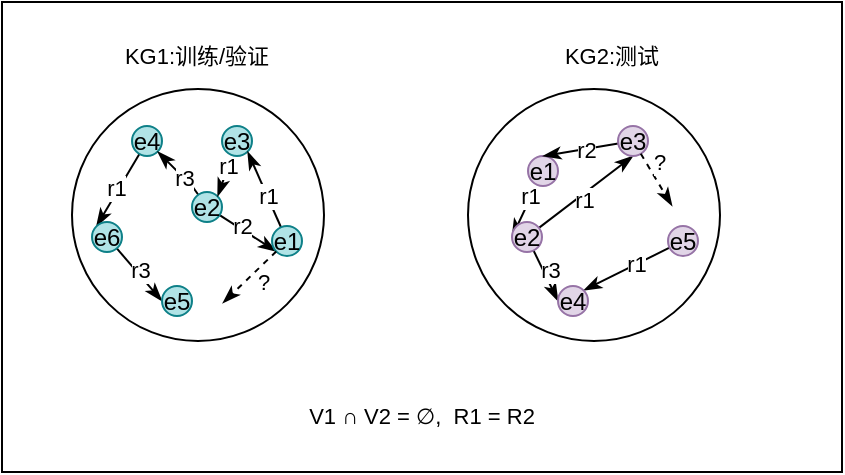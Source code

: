 <mxfile version="24.3.1" type="github">
  <diagram name="第 1 页" id="-a66x4DW_8GE0ymGD_y3">
    <mxGraphModel dx="548" dy="339" grid="1" gridSize="10" guides="1" tooltips="1" connect="1" arrows="1" fold="1" page="1" pageScale="1" pageWidth="827" pageHeight="1169" math="1" shadow="0">
      <root>
        <mxCell id="0" />
        <mxCell id="1" parent="0" />
        <mxCell id="AMZI5u6w3QiK8Pcyu-91-1" value="" style="rounded=0;whiteSpace=wrap;html=1;" vertex="1" parent="1">
          <mxGeometry x="55" y="28" width="420" height="235" as="geometry" />
        </mxCell>
        <mxCell id="x2DOC-t6BeI-Trf0BPPU-1" value="" style="ellipse;whiteSpace=wrap;html=1;aspect=fixed;" parent="1" vertex="1">
          <mxGeometry x="90" y="71.5" width="126" height="126" as="geometry" />
        </mxCell>
        <mxCell id="x2DOC-t6BeI-Trf0BPPU-14" style="edgeStyle=none;rounded=0;orthogonalLoop=1;jettySize=auto;html=1;entryX=0;entryY=0;entryDx=0;entryDy=0;strokeColor=default;align=center;verticalAlign=middle;fontFamily=Helvetica;fontSize=11;fontColor=default;labelBackgroundColor=default;endArrow=classicThin;endFill=1;curved=1;" parent="1" source="x2DOC-t6BeI-Trf0BPPU-2" target="x2DOC-t6BeI-Trf0BPPU-6" edge="1">
          <mxGeometry relative="1" as="geometry" />
        </mxCell>
        <mxCell id="x2DOC-t6BeI-Trf0BPPU-28" value="r1" style="edgeLabel;html=1;align=center;verticalAlign=middle;resizable=0;points=[];fontFamily=Helvetica;fontSize=11;fontColor=default;labelBackgroundColor=default;" parent="x2DOC-t6BeI-Trf0BPPU-14" vertex="1" connectable="0">
          <mxGeometry x="-0.037" y="-2" relative="1" as="geometry">
            <mxPoint as="offset" />
          </mxGeometry>
        </mxCell>
        <mxCell id="x2DOC-t6BeI-Trf0BPPU-2" value="e4" style="ellipse;whiteSpace=wrap;html=1;aspect=fixed;fillColor=#b0e3e6;strokeColor=#0e8088;" parent="1" vertex="1">
          <mxGeometry x="120" y="90" width="15" height="15" as="geometry" />
        </mxCell>
        <mxCell id="x2DOC-t6BeI-Trf0BPPU-13" style="edgeStyle=none;rounded=0;orthogonalLoop=1;jettySize=auto;html=1;entryX=1;entryY=1;entryDx=0;entryDy=0;strokeColor=default;align=center;verticalAlign=middle;fontFamily=Helvetica;fontSize=11;fontColor=default;labelBackgroundColor=default;endArrow=classicThin;endFill=1;" parent="1" source="x2DOC-t6BeI-Trf0BPPU-3" target="x2DOC-t6BeI-Trf0BPPU-2" edge="1">
          <mxGeometry relative="1" as="geometry">
            <Array as="points">
              <mxPoint x="150" y="120" />
            </Array>
          </mxGeometry>
        </mxCell>
        <mxCell id="x2DOC-t6BeI-Trf0BPPU-27" value="r3" style="edgeLabel;html=1;align=center;verticalAlign=middle;resizable=0;points=[];fontFamily=Helvetica;fontSize=11;fontColor=default;labelBackgroundColor=default;" parent="x2DOC-t6BeI-Trf0BPPU-13" vertex="1" connectable="0">
          <mxGeometry x="-0.244" relative="1" as="geometry">
            <mxPoint as="offset" />
          </mxGeometry>
        </mxCell>
        <mxCell id="x2DOC-t6BeI-Trf0BPPU-32" style="edgeStyle=none;rounded=0;orthogonalLoop=1;jettySize=auto;html=1;entryX=0;entryY=1;entryDx=0;entryDy=0;strokeColor=default;align=center;verticalAlign=middle;fontFamily=Helvetica;fontSize=11;fontColor=default;labelBackgroundColor=default;endArrow=classicThin;endFill=1;" parent="1" source="x2DOC-t6BeI-Trf0BPPU-3" target="x2DOC-t6BeI-Trf0BPPU-5" edge="1">
          <mxGeometry relative="1" as="geometry" />
        </mxCell>
        <mxCell id="x2DOC-t6BeI-Trf0BPPU-33" value="r2" style="edgeLabel;html=1;align=center;verticalAlign=middle;resizable=0;points=[];fontFamily=Helvetica;fontSize=11;fontColor=default;labelBackgroundColor=default;" parent="x2DOC-t6BeI-Trf0BPPU-32" vertex="1" connectable="0">
          <mxGeometry x="-0.284" y="1" relative="1" as="geometry">
            <mxPoint as="offset" />
          </mxGeometry>
        </mxCell>
        <mxCell id="x2DOC-t6BeI-Trf0BPPU-3" value="e2" style="ellipse;whiteSpace=wrap;html=1;aspect=fixed;fillColor=#b0e3e6;strokeColor=#0e8088;" parent="1" vertex="1">
          <mxGeometry x="150" y="123" width="15" height="15" as="geometry" />
        </mxCell>
        <mxCell id="x2DOC-t6BeI-Trf0BPPU-8" style="rounded=0;orthogonalLoop=1;jettySize=auto;html=1;entryX=1;entryY=0;entryDx=0;entryDy=0;endArrow=classicThin;endFill=1;" parent="1" source="x2DOC-t6BeI-Trf0BPPU-4" target="x2DOC-t6BeI-Trf0BPPU-3" edge="1">
          <mxGeometry relative="1" as="geometry" />
        </mxCell>
        <mxCell id="x2DOC-t6BeI-Trf0BPPU-23" value="r1" style="edgeLabel;html=1;align=center;verticalAlign=middle;resizable=0;points=[];fontFamily=Helvetica;fontSize=11;fontColor=default;labelBackgroundColor=default;" parent="x2DOC-t6BeI-Trf0BPPU-8" vertex="1" connectable="0">
          <mxGeometry x="-0.485" relative="1" as="geometry">
            <mxPoint as="offset" />
          </mxGeometry>
        </mxCell>
        <mxCell id="x2DOC-t6BeI-Trf0BPPU-4" value="e3" style="ellipse;whiteSpace=wrap;html=1;aspect=fixed;fillColor=#b0e3e6;strokeColor=#0e8088;" parent="1" vertex="1">
          <mxGeometry x="165" y="90" width="15" height="15" as="geometry" />
        </mxCell>
        <mxCell id="x2DOC-t6BeI-Trf0BPPU-16" style="edgeStyle=none;rounded=0;orthogonalLoop=1;jettySize=auto;html=1;entryX=1;entryY=1;entryDx=0;entryDy=0;strokeColor=default;align=center;verticalAlign=middle;fontFamily=Helvetica;fontSize=11;fontColor=default;labelBackgroundColor=default;endArrow=classicThin;endFill=1;" parent="1" source="x2DOC-t6BeI-Trf0BPPU-5" target="x2DOC-t6BeI-Trf0BPPU-4" edge="1">
          <mxGeometry relative="1" as="geometry" />
        </mxCell>
        <mxCell id="x2DOC-t6BeI-Trf0BPPU-22" value="r1" style="edgeLabel;html=1;align=center;verticalAlign=middle;resizable=0;points=[];fontFamily=Helvetica;fontSize=11;fontColor=default;labelBackgroundColor=default;" parent="x2DOC-t6BeI-Trf0BPPU-16" vertex="1" connectable="0">
          <mxGeometry x="-0.155" relative="1" as="geometry">
            <mxPoint as="offset" />
          </mxGeometry>
        </mxCell>
        <mxCell id="x2DOC-t6BeI-Trf0BPPU-5" value="e1" style="ellipse;whiteSpace=wrap;html=1;aspect=fixed;fillColor=#b0e3e6;strokeColor=#0e8088;" parent="1" vertex="1">
          <mxGeometry x="190" y="140" width="15" height="15" as="geometry" />
        </mxCell>
        <mxCell id="x2DOC-t6BeI-Trf0BPPU-18" style="edgeStyle=none;rounded=0;orthogonalLoop=1;jettySize=auto;html=1;entryX=0;entryY=0.5;entryDx=0;entryDy=0;strokeColor=default;align=center;verticalAlign=middle;fontFamily=Helvetica;fontSize=11;fontColor=default;labelBackgroundColor=default;endArrow=classicThin;endFill=1;" parent="1" source="x2DOC-t6BeI-Trf0BPPU-6" target="x2DOC-t6BeI-Trf0BPPU-7" edge="1">
          <mxGeometry relative="1" as="geometry" />
        </mxCell>
        <mxCell id="x2DOC-t6BeI-Trf0BPPU-29" value="r3" style="edgeLabel;html=1;align=center;verticalAlign=middle;resizable=0;points=[];fontFamily=Helvetica;fontSize=11;fontColor=default;labelBackgroundColor=default;" parent="x2DOC-t6BeI-Trf0BPPU-18" vertex="1" connectable="0">
          <mxGeometry x="-0.131" y="2" relative="1" as="geometry">
            <mxPoint as="offset" />
          </mxGeometry>
        </mxCell>
        <mxCell id="x2DOC-t6BeI-Trf0BPPU-6" value="e6" style="ellipse;whiteSpace=wrap;html=1;aspect=fixed;fillColor=#b0e3e6;strokeColor=#0e8088;" parent="1" vertex="1">
          <mxGeometry x="100" y="138" width="15" height="15" as="geometry" />
        </mxCell>
        <mxCell id="x2DOC-t6BeI-Trf0BPPU-7" value="e5" style="ellipse;whiteSpace=wrap;html=1;aspect=fixed;fillColor=#b0e3e6;strokeColor=#0e8088;" parent="1" vertex="1">
          <mxGeometry x="135" y="170" width="15" height="15" as="geometry" />
        </mxCell>
        <mxCell id="x2DOC-t6BeI-Trf0BPPU-20" style="edgeStyle=none;rounded=0;orthogonalLoop=1;jettySize=auto;html=1;entryX=0.598;entryY=0.85;entryDx=0;entryDy=0;entryPerimeter=0;strokeColor=default;align=center;verticalAlign=middle;fontFamily=Helvetica;fontSize=11;fontColor=default;labelBackgroundColor=default;endArrow=classicThin;endFill=1;dashed=1;curved=1;" parent="1" source="x2DOC-t6BeI-Trf0BPPU-5" target="x2DOC-t6BeI-Trf0BPPU-1" edge="1">
          <mxGeometry relative="1" as="geometry" />
        </mxCell>
        <mxCell id="x2DOC-t6BeI-Trf0BPPU-34" value="" style="ellipse;whiteSpace=wrap;html=1;aspect=fixed;" parent="1" vertex="1">
          <mxGeometry x="288" y="71.5" width="126" height="126" as="geometry" />
        </mxCell>
        <mxCell id="x2DOC-t6BeI-Trf0BPPU-60" style="edgeStyle=none;rounded=0;orthogonalLoop=1;jettySize=auto;html=1;entryX=0;entryY=0.5;entryDx=0;entryDy=0;strokeColor=default;align=center;verticalAlign=middle;fontFamily=Helvetica;fontSize=11;fontColor=default;labelBackgroundColor=default;endArrow=classicThin;endFill=1;" parent="1" source="x2DOC-t6BeI-Trf0BPPU-37" target="x2DOC-t6BeI-Trf0BPPU-42" edge="1">
          <mxGeometry relative="1" as="geometry" />
        </mxCell>
        <mxCell id="x2DOC-t6BeI-Trf0BPPU-69" value="r1" style="edgeLabel;html=1;align=center;verticalAlign=middle;resizable=0;points=[];fontFamily=Helvetica;fontSize=11;fontColor=default;labelBackgroundColor=default;" parent="x2DOC-t6BeI-Trf0BPPU-60" vertex="1" connectable="0">
          <mxGeometry x="-0.543" y="-1" relative="1" as="geometry">
            <mxPoint as="offset" />
          </mxGeometry>
        </mxCell>
        <mxCell id="x2DOC-t6BeI-Trf0BPPU-37" value="e1" style="ellipse;whiteSpace=wrap;html=1;aspect=fixed;fillColor=#e1d5e7;strokeColor=#9673a6;" parent="1" vertex="1">
          <mxGeometry x="318" y="105" width="15" height="15" as="geometry" />
        </mxCell>
        <mxCell id="x2DOC-t6BeI-Trf0BPPU-61" style="edgeStyle=none;rounded=0;orthogonalLoop=1;jettySize=auto;html=1;entryX=0;entryY=0.5;entryDx=0;entryDy=0;strokeColor=default;align=center;verticalAlign=middle;fontFamily=Helvetica;fontSize=11;fontColor=default;labelBackgroundColor=default;endArrow=classicThin;endFill=1;" parent="1" source="x2DOC-t6BeI-Trf0BPPU-42" target="x2DOC-t6BeI-Trf0BPPU-52" edge="1">
          <mxGeometry relative="1" as="geometry" />
        </mxCell>
        <mxCell id="x2DOC-t6BeI-Trf0BPPU-68" value="r3" style="edgeLabel;html=1;align=center;verticalAlign=middle;resizable=0;points=[];fontFamily=Helvetica;fontSize=11;fontColor=default;labelBackgroundColor=default;" parent="x2DOC-t6BeI-Trf0BPPU-61" vertex="1" connectable="0">
          <mxGeometry x="-0.104" y="3" relative="1" as="geometry">
            <mxPoint as="offset" />
          </mxGeometry>
        </mxCell>
        <mxCell id="x2DOC-t6BeI-Trf0BPPU-64" style="edgeStyle=none;rounded=0;orthogonalLoop=1;jettySize=auto;html=1;entryX=0.5;entryY=1;entryDx=0;entryDy=0;strokeColor=default;align=center;verticalAlign=middle;fontFamily=Helvetica;fontSize=11;fontColor=default;labelBackgroundColor=default;endArrow=classicThin;endFill=1;" parent="1" source="x2DOC-t6BeI-Trf0BPPU-42" target="x2DOC-t6BeI-Trf0BPPU-45" edge="1">
          <mxGeometry relative="1" as="geometry" />
        </mxCell>
        <mxCell id="x2DOC-t6BeI-Trf0BPPU-71" value="r1" style="edgeLabel;html=1;align=center;verticalAlign=middle;resizable=0;points=[];fontFamily=Helvetica;fontSize=11;fontColor=default;labelBackgroundColor=default;" parent="x2DOC-t6BeI-Trf0BPPU-64" vertex="1" connectable="0">
          <mxGeometry x="-0.118" y="-2" relative="1" as="geometry">
            <mxPoint as="offset" />
          </mxGeometry>
        </mxCell>
        <mxCell id="x2DOC-t6BeI-Trf0BPPU-42" value="e2" style="ellipse;whiteSpace=wrap;html=1;aspect=fixed;fillColor=#e1d5e7;strokeColor=#9673a6;" parent="1" vertex="1">
          <mxGeometry x="310" y="138" width="15" height="15" as="geometry" />
        </mxCell>
        <mxCell id="x2DOC-t6BeI-Trf0BPPU-56" style="edgeStyle=none;rounded=0;orthogonalLoop=1;jettySize=auto;html=1;entryX=0.5;entryY=0;entryDx=0;entryDy=0;strokeColor=default;align=center;verticalAlign=middle;fontFamily=Helvetica;fontSize=11;fontColor=default;labelBackgroundColor=default;endArrow=classicThin;endFill=1;" parent="1" source="x2DOC-t6BeI-Trf0BPPU-45" target="x2DOC-t6BeI-Trf0BPPU-37" edge="1">
          <mxGeometry relative="1" as="geometry" />
        </mxCell>
        <mxCell id="x2DOC-t6BeI-Trf0BPPU-70" value="r2" style="edgeLabel;html=1;align=center;verticalAlign=middle;resizable=0;points=[];fontFamily=Helvetica;fontSize=11;fontColor=default;labelBackgroundColor=default;" parent="x2DOC-t6BeI-Trf0BPPU-56" vertex="1" connectable="0">
          <mxGeometry x="-0.099" relative="1" as="geometry">
            <mxPoint as="offset" />
          </mxGeometry>
        </mxCell>
        <mxCell id="x2DOC-t6BeI-Trf0BPPU-45" value="e3" style="ellipse;whiteSpace=wrap;html=1;aspect=fixed;fillColor=#e1d5e7;strokeColor=#9673a6;" parent="1" vertex="1">
          <mxGeometry x="363" y="90" width="15" height="15" as="geometry" />
        </mxCell>
        <mxCell id="x2DOC-t6BeI-Trf0BPPU-65" style="edgeStyle=none;rounded=0;orthogonalLoop=1;jettySize=auto;html=1;entryX=1;entryY=0;entryDx=0;entryDy=0;strokeColor=default;align=center;verticalAlign=middle;fontFamily=Helvetica;fontSize=11;fontColor=default;labelBackgroundColor=default;endArrow=classicThin;endFill=1;" parent="1" source="x2DOC-t6BeI-Trf0BPPU-48" target="x2DOC-t6BeI-Trf0BPPU-52" edge="1">
          <mxGeometry relative="1" as="geometry" />
        </mxCell>
        <mxCell id="x2DOC-t6BeI-Trf0BPPU-67" value="r1" style="edgeLabel;html=1;align=center;verticalAlign=middle;resizable=0;points=[];fontFamily=Helvetica;fontSize=11;fontColor=default;labelBackgroundColor=default;" parent="x2DOC-t6BeI-Trf0BPPU-65" vertex="1" connectable="0">
          <mxGeometry x="-0.206" y="-1" relative="1" as="geometry">
            <mxPoint as="offset" />
          </mxGeometry>
        </mxCell>
        <mxCell id="x2DOC-t6BeI-Trf0BPPU-48" value="e5" style="ellipse;whiteSpace=wrap;html=1;aspect=fixed;fillColor=#e1d5e7;strokeColor=#9673a6;" parent="1" vertex="1">
          <mxGeometry x="388" y="140" width="15" height="15" as="geometry" />
        </mxCell>
        <mxCell id="x2DOC-t6BeI-Trf0BPPU-52" value="e4" style="ellipse;whiteSpace=wrap;html=1;aspect=fixed;fillColor=#e1d5e7;strokeColor=#9673a6;" parent="1" vertex="1">
          <mxGeometry x="333" y="170" width="15" height="15" as="geometry" />
        </mxCell>
        <mxCell id="x2DOC-t6BeI-Trf0BPPU-66" style="edgeStyle=none;rounded=0;orthogonalLoop=1;jettySize=auto;html=1;entryX=0.81;entryY=0.464;entryDx=0;entryDy=0;entryPerimeter=0;strokeColor=default;align=center;verticalAlign=middle;fontFamily=Helvetica;fontSize=11;fontColor=default;labelBackgroundColor=default;endArrow=classicThin;endFill=1;curved=1;dashed=1;" parent="1" source="x2DOC-t6BeI-Trf0BPPU-45" target="x2DOC-t6BeI-Trf0BPPU-34" edge="1">
          <mxGeometry relative="1" as="geometry" />
        </mxCell>
        <mxCell id="x2DOC-t6BeI-Trf0BPPU-74" value="?" style="text;html=1;align=center;verticalAlign=middle;whiteSpace=wrap;rounded=0;fontFamily=Helvetica;fontSize=11;fontColor=default;labelBackgroundColor=default;" parent="1" vertex="1">
          <mxGeometry x="156" y="153" width="60" height="30" as="geometry" />
        </mxCell>
        <mxCell id="x2DOC-t6BeI-Trf0BPPU-75" value="?" style="text;html=1;align=center;verticalAlign=middle;whiteSpace=wrap;rounded=0;fontFamily=Helvetica;fontSize=11;fontColor=default;labelBackgroundColor=default;" parent="1" vertex="1">
          <mxGeometry x="354" y="93" width="60" height="30" as="geometry" />
        </mxCell>
        <mxCell id="x2DOC-t6BeI-Trf0BPPU-79" value="V1&amp;nbsp;∩ V2 =&amp;nbsp;∅,&amp;nbsp; R1 = R2" style="text;html=1;align=center;verticalAlign=middle;whiteSpace=wrap;rounded=0;fontFamily=Helvetica;fontSize=11;fontColor=default;labelBackgroundColor=default;" parent="1" vertex="1">
          <mxGeometry x="200" y="220" width="130" height="30" as="geometry" />
        </mxCell>
        <mxCell id="x2DOC-t6BeI-Trf0BPPU-80" value="KG1:训练/验证" style="text;html=1;align=center;verticalAlign=middle;whiteSpace=wrap;rounded=0;fontFamily=Helvetica;fontSize=11;fontColor=default;labelBackgroundColor=default;" parent="1" vertex="1">
          <mxGeometry x="110" y="30" width="85" height="50" as="geometry" />
        </mxCell>
        <mxCell id="x2DOC-t6BeI-Trf0BPPU-81" value="KG2:测试" style="text;html=1;align=center;verticalAlign=middle;whiteSpace=wrap;rounded=0;fontFamily=Helvetica;fontSize=11;fontColor=default;labelBackgroundColor=default;" parent="1" vertex="1">
          <mxGeometry x="330" y="40" width="60" height="30" as="geometry" />
        </mxCell>
      </root>
    </mxGraphModel>
  </diagram>
</mxfile>
